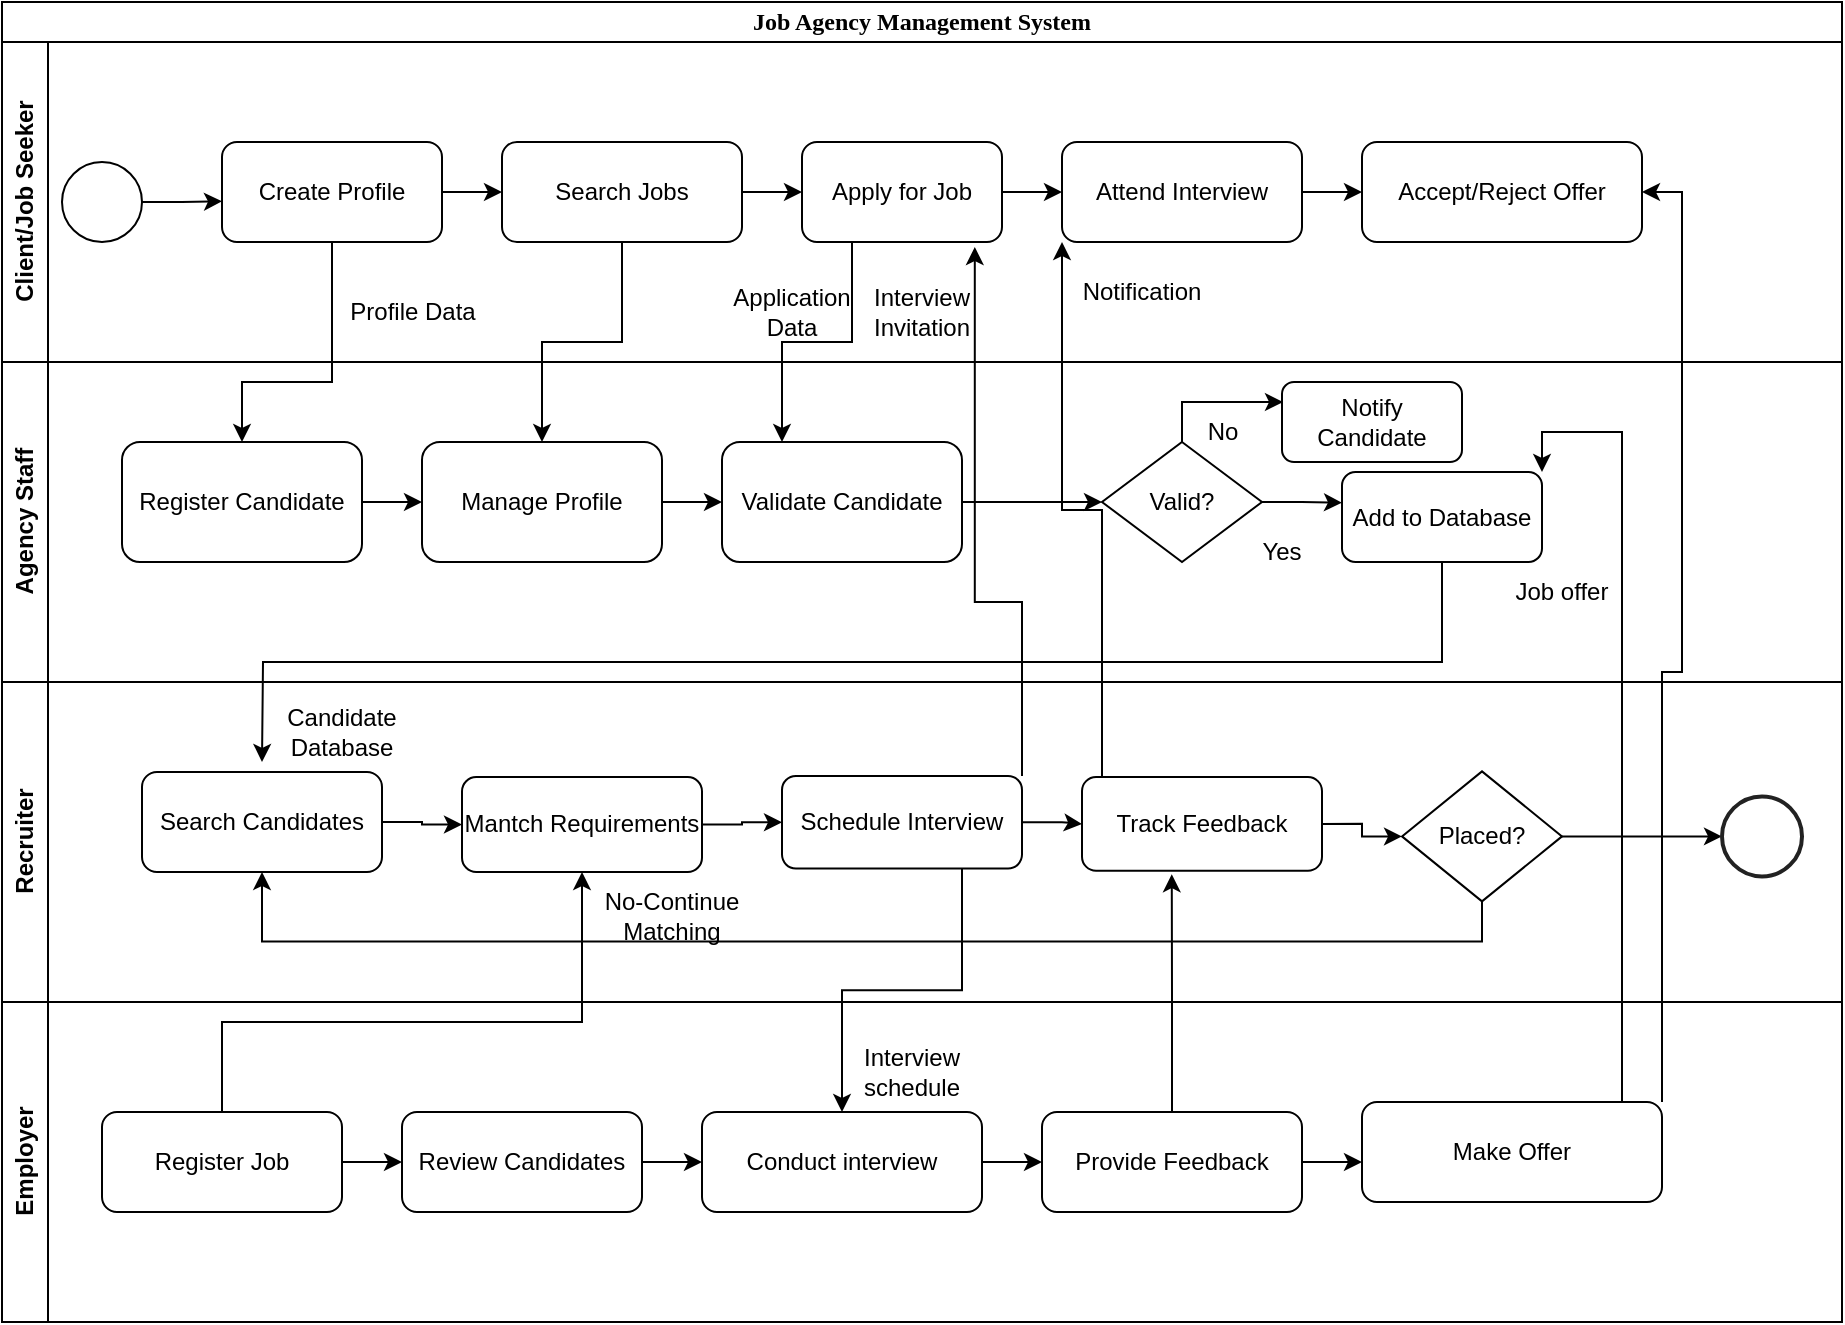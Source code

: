 <mxfile version="26.2.2">
  <diagram name="Page-1" id="aL32edtmRIpp_hTL8Iet">
    <mxGraphModel dx="1051" dy="699" grid="1" gridSize="10" guides="1" tooltips="1" connect="1" arrows="1" fold="1" page="1" pageScale="1" pageWidth="850" pageHeight="1100" math="0" shadow="0">
      <root>
        <mxCell id="0" />
        <mxCell id="1" parent="0" />
        <mxCell id="pLBQWhbUN7bdAdHec_fn-2" value="&lt;font face=&quot;Verdana&quot;&gt;&lt;b&gt;Job Agency Management System&lt;/b&gt;&lt;/font&gt;" style="rounded=0;whiteSpace=wrap;html=1;align=center;fontFamily=Helvetica;" parent="1" vertex="1">
          <mxGeometry y="140" width="920" height="20" as="geometry" />
        </mxCell>
        <mxCell id="pLBQWhbUN7bdAdHec_fn-11" value="Client/Job Seeker" style="swimlane;horizontal=0;whiteSpace=wrap;html=1;" parent="1" vertex="1">
          <mxGeometry y="160" width="920" height="160" as="geometry" />
        </mxCell>
        <mxCell id="pLBQWhbUN7bdAdHec_fn-24" style="edgeStyle=orthogonalEdgeStyle;rounded=0;orthogonalLoop=1;jettySize=auto;html=1;exitX=1;exitY=0.5;exitDx=0;exitDy=0;" parent="pLBQWhbUN7bdAdHec_fn-11" source="pLBQWhbUN7bdAdHec_fn-20" edge="1">
          <mxGeometry relative="1" as="geometry">
            <mxPoint x="110" y="79.667" as="targetPoint" />
          </mxGeometry>
        </mxCell>
        <mxCell id="pLBQWhbUN7bdAdHec_fn-20" value="" style="ellipse;whiteSpace=wrap;html=1;aspect=fixed;" parent="pLBQWhbUN7bdAdHec_fn-11" vertex="1">
          <mxGeometry x="30" y="60" width="40" height="40" as="geometry" />
        </mxCell>
        <mxCell id="pLBQWhbUN7bdAdHec_fn-36" style="edgeStyle=orthogonalEdgeStyle;rounded=0;orthogonalLoop=1;jettySize=auto;html=1;exitX=1;exitY=0.5;exitDx=0;exitDy=0;entryX=0;entryY=0.5;entryDx=0;entryDy=0;" parent="pLBQWhbUN7bdAdHec_fn-11" source="pLBQWhbUN7bdAdHec_fn-25" target="pLBQWhbUN7bdAdHec_fn-27" edge="1">
          <mxGeometry relative="1" as="geometry" />
        </mxCell>
        <mxCell id="pLBQWhbUN7bdAdHec_fn-25" value="Create Profile" style="rounded=1;whiteSpace=wrap;html=1;" parent="pLBQWhbUN7bdAdHec_fn-11" vertex="1">
          <mxGeometry x="110" y="50" width="110" height="50" as="geometry" />
        </mxCell>
        <mxCell id="pLBQWhbUN7bdAdHec_fn-38" style="edgeStyle=orthogonalEdgeStyle;rounded=0;orthogonalLoop=1;jettySize=auto;html=1;exitX=1;exitY=0.5;exitDx=0;exitDy=0;entryX=0;entryY=0.5;entryDx=0;entryDy=0;" parent="pLBQWhbUN7bdAdHec_fn-11" source="pLBQWhbUN7bdAdHec_fn-27" target="pLBQWhbUN7bdAdHec_fn-29" edge="1">
          <mxGeometry relative="1" as="geometry" />
        </mxCell>
        <mxCell id="pLBQWhbUN7bdAdHec_fn-27" value="Search Jobs" style="rounded=1;whiteSpace=wrap;html=1;" parent="pLBQWhbUN7bdAdHec_fn-11" vertex="1">
          <mxGeometry x="250" y="50" width="120" height="50" as="geometry" />
        </mxCell>
        <mxCell id="pLBQWhbUN7bdAdHec_fn-39" style="edgeStyle=orthogonalEdgeStyle;rounded=0;orthogonalLoop=1;jettySize=auto;html=1;exitX=1;exitY=0.5;exitDx=0;exitDy=0;entryX=0;entryY=0.5;entryDx=0;entryDy=0;" parent="pLBQWhbUN7bdAdHec_fn-11" source="pLBQWhbUN7bdAdHec_fn-29" target="pLBQWhbUN7bdAdHec_fn-31" edge="1">
          <mxGeometry relative="1" as="geometry" />
        </mxCell>
        <mxCell id="pLBQWhbUN7bdAdHec_fn-29" value="Apply for Job" style="rounded=1;whiteSpace=wrap;html=1;" parent="pLBQWhbUN7bdAdHec_fn-11" vertex="1">
          <mxGeometry x="400" y="50" width="100" height="50" as="geometry" />
        </mxCell>
        <mxCell id="pLBQWhbUN7bdAdHec_fn-40" style="edgeStyle=orthogonalEdgeStyle;rounded=0;orthogonalLoop=1;jettySize=auto;html=1;exitX=1;exitY=0.5;exitDx=0;exitDy=0;entryX=0;entryY=0.5;entryDx=0;entryDy=0;" parent="pLBQWhbUN7bdAdHec_fn-11" source="pLBQWhbUN7bdAdHec_fn-31" target="pLBQWhbUN7bdAdHec_fn-33" edge="1">
          <mxGeometry relative="1" as="geometry" />
        </mxCell>
        <mxCell id="pLBQWhbUN7bdAdHec_fn-31" value="Attend Interview" style="rounded=1;whiteSpace=wrap;html=1;" parent="pLBQWhbUN7bdAdHec_fn-11" vertex="1">
          <mxGeometry x="530" y="50" width="120" height="50" as="geometry" />
        </mxCell>
        <mxCell id="pLBQWhbUN7bdAdHec_fn-33" value="Accept/Reject Offer" style="rounded=1;whiteSpace=wrap;html=1;" parent="pLBQWhbUN7bdAdHec_fn-11" vertex="1">
          <mxGeometry x="680" y="50" width="140" height="50" as="geometry" />
        </mxCell>
        <mxCell id="pLBQWhbUN7bdAdHec_fn-95" value="Profile Data" style="text;html=1;align=center;verticalAlign=middle;resizable=0;points=[];autosize=1;strokeColor=none;fillColor=none;" parent="pLBQWhbUN7bdAdHec_fn-11" vertex="1">
          <mxGeometry x="160" y="120" width="90" height="30" as="geometry" />
        </mxCell>
        <mxCell id="pLBQWhbUN7bdAdHec_fn-99" value="Application Data" style="text;html=1;align=center;verticalAlign=middle;whiteSpace=wrap;rounded=0;" parent="pLBQWhbUN7bdAdHec_fn-11" vertex="1">
          <mxGeometry x="365" y="120" width="60" height="30" as="geometry" />
        </mxCell>
        <mxCell id="pLBQWhbUN7bdAdHec_fn-120" value="Notification" style="text;html=1;align=center;verticalAlign=middle;whiteSpace=wrap;rounded=0;" parent="pLBQWhbUN7bdAdHec_fn-11" vertex="1">
          <mxGeometry x="540" y="110" width="60" height="30" as="geometry" />
        </mxCell>
        <mxCell id="pLBQWhbUN7bdAdHec_fn-115" value="Interview Invitation" style="text;html=1;align=center;verticalAlign=middle;whiteSpace=wrap;rounded=0;rotation=0;" parent="pLBQWhbUN7bdAdHec_fn-11" vertex="1">
          <mxGeometry x="420" y="120" width="80" height="30" as="geometry" />
        </mxCell>
        <mxCell id="pLBQWhbUN7bdAdHec_fn-12" value="Agency Staff" style="swimlane;horizontal=0;whiteSpace=wrap;html=1;" parent="1" vertex="1">
          <mxGeometry y="320" width="920" height="160" as="geometry" />
        </mxCell>
        <mxCell id="pLBQWhbUN7bdAdHec_fn-41" style="edgeStyle=orthogonalEdgeStyle;rounded=0;orthogonalLoop=1;jettySize=auto;html=1;exitX=1;exitY=0.5;exitDx=0;exitDy=0;" parent="pLBQWhbUN7bdAdHec_fn-12" source="pLBQWhbUN7bdAdHec_fn-34" edge="1">
          <mxGeometry relative="1" as="geometry">
            <mxPoint x="210" y="70.333" as="targetPoint" />
          </mxGeometry>
        </mxCell>
        <mxCell id="pLBQWhbUN7bdAdHec_fn-34" value="Register Candidate" style="rounded=1;whiteSpace=wrap;html=1;" parent="pLBQWhbUN7bdAdHec_fn-12" vertex="1">
          <mxGeometry x="60" y="40" width="120" height="60" as="geometry" />
        </mxCell>
        <mxCell id="pLBQWhbUN7bdAdHec_fn-43" style="edgeStyle=orthogonalEdgeStyle;rounded=0;orthogonalLoop=1;jettySize=auto;html=1;exitX=1;exitY=0.5;exitDx=0;exitDy=0;" parent="pLBQWhbUN7bdAdHec_fn-12" source="pLBQWhbUN7bdAdHec_fn-42" edge="1">
          <mxGeometry relative="1" as="geometry">
            <mxPoint x="360" y="70" as="targetPoint" />
          </mxGeometry>
        </mxCell>
        <mxCell id="pLBQWhbUN7bdAdHec_fn-42" value="Manage Profile" style="rounded=1;whiteSpace=wrap;html=1;" parent="pLBQWhbUN7bdAdHec_fn-12" vertex="1">
          <mxGeometry x="210" y="40" width="120" height="60" as="geometry" />
        </mxCell>
        <mxCell id="pLBQWhbUN7bdAdHec_fn-44" value="Validate Candidate" style="rounded=1;whiteSpace=wrap;html=1;" parent="pLBQWhbUN7bdAdHec_fn-12" vertex="1">
          <mxGeometry x="360" y="40" width="120" height="60" as="geometry" />
        </mxCell>
        <mxCell id="pLBQWhbUN7bdAdHec_fn-45" style="edgeStyle=orthogonalEdgeStyle;rounded=0;orthogonalLoop=1;jettySize=auto;html=1;exitX=1;exitY=0.5;exitDx=0;exitDy=0;" parent="pLBQWhbUN7bdAdHec_fn-12" source="pLBQWhbUN7bdAdHec_fn-44" edge="1">
          <mxGeometry relative="1" as="geometry">
            <mxPoint x="550" y="70" as="targetPoint" />
          </mxGeometry>
        </mxCell>
        <mxCell id="pLBQWhbUN7bdAdHec_fn-49" style="edgeStyle=orthogonalEdgeStyle;rounded=0;orthogonalLoop=1;jettySize=auto;html=1;exitX=0.5;exitY=0;exitDx=0;exitDy=0;" parent="pLBQWhbUN7bdAdHec_fn-12" source="pLBQWhbUN7bdAdHec_fn-48" edge="1">
          <mxGeometry relative="1" as="geometry">
            <mxPoint x="640" y="20" as="targetPoint" />
          </mxGeometry>
        </mxCell>
        <mxCell id="pLBQWhbUN7bdAdHec_fn-51" style="edgeStyle=orthogonalEdgeStyle;rounded=0;orthogonalLoop=1;jettySize=auto;html=1;exitX=1;exitY=0.5;exitDx=0;exitDy=0;" parent="pLBQWhbUN7bdAdHec_fn-12" source="pLBQWhbUN7bdAdHec_fn-48" edge="1">
          <mxGeometry relative="1" as="geometry">
            <mxPoint x="670" y="70.333" as="targetPoint" />
          </mxGeometry>
        </mxCell>
        <mxCell id="pLBQWhbUN7bdAdHec_fn-48" value="Valid?" style="rhombus;whiteSpace=wrap;html=1;" parent="pLBQWhbUN7bdAdHec_fn-12" vertex="1">
          <mxGeometry x="550" y="40" width="80" height="60" as="geometry" />
        </mxCell>
        <mxCell id="pLBQWhbUN7bdAdHec_fn-50" value="Notify Candidate" style="rounded=1;whiteSpace=wrap;html=1;" parent="pLBQWhbUN7bdAdHec_fn-12" vertex="1">
          <mxGeometry x="640" y="10" width="90" height="40" as="geometry" />
        </mxCell>
        <mxCell id="pLBQWhbUN7bdAdHec_fn-81" style="edgeStyle=orthogonalEdgeStyle;rounded=0;orthogonalLoop=1;jettySize=auto;html=1;exitX=0.5;exitY=1;exitDx=0;exitDy=0;" parent="pLBQWhbUN7bdAdHec_fn-12" source="pLBQWhbUN7bdAdHec_fn-52" edge="1">
          <mxGeometry relative="1" as="geometry">
            <mxPoint x="130" y="200" as="targetPoint" />
          </mxGeometry>
        </mxCell>
        <mxCell id="pLBQWhbUN7bdAdHec_fn-52" value="Add to Database" style="rounded=1;whiteSpace=wrap;html=1;" parent="pLBQWhbUN7bdAdHec_fn-12" vertex="1">
          <mxGeometry x="670" y="55" width="100" height="45" as="geometry" />
        </mxCell>
        <mxCell id="pLBQWhbUN7bdAdHec_fn-53" value="No" style="text;html=1;align=center;verticalAlign=middle;resizable=0;points=[];autosize=1;strokeColor=none;fillColor=none;" parent="pLBQWhbUN7bdAdHec_fn-12" vertex="1">
          <mxGeometry x="590" y="20" width="40" height="30" as="geometry" />
        </mxCell>
        <mxCell id="pLBQWhbUN7bdAdHec_fn-54" value="Yes" style="text;html=1;align=center;verticalAlign=middle;whiteSpace=wrap;rounded=0;" parent="pLBQWhbUN7bdAdHec_fn-12" vertex="1">
          <mxGeometry x="610" y="80" width="60" height="30" as="geometry" />
        </mxCell>
        <mxCell id="pLBQWhbUN7bdAdHec_fn-125" value="Job offer" style="text;html=1;align=center;verticalAlign=middle;whiteSpace=wrap;rounded=0;" parent="pLBQWhbUN7bdAdHec_fn-12" vertex="1">
          <mxGeometry x="750" y="100" width="60" height="30" as="geometry" />
        </mxCell>
        <mxCell id="pLBQWhbUN7bdAdHec_fn-16" value="Recruiter" style="swimlane;horizontal=0;whiteSpace=wrap;html=1;" parent="1" vertex="1">
          <mxGeometry y="480" width="920" height="160" as="geometry" />
        </mxCell>
        <mxCell id="pLBQWhbUN7bdAdHec_fn-55" value="Search Candidates" style="rounded=1;whiteSpace=wrap;html=1;" parent="pLBQWhbUN7bdAdHec_fn-16" vertex="1">
          <mxGeometry x="70" y="45" width="120" height="50" as="geometry" />
        </mxCell>
        <mxCell id="pLBQWhbUN7bdAdHec_fn-57" value="Mantch Requirements" style="rounded=1;whiteSpace=wrap;html=1;" parent="pLBQWhbUN7bdAdHec_fn-16" vertex="1">
          <mxGeometry x="230" y="47.5" width="120" height="47.5" as="geometry" />
        </mxCell>
        <mxCell id="pLBQWhbUN7bdAdHec_fn-56" style="edgeStyle=orthogonalEdgeStyle;rounded=0;orthogonalLoop=1;jettySize=auto;html=1;exitX=1;exitY=0.5;exitDx=0;exitDy=0;" parent="pLBQWhbUN7bdAdHec_fn-16" source="pLBQWhbUN7bdAdHec_fn-55" target="pLBQWhbUN7bdAdHec_fn-57" edge="1">
          <mxGeometry relative="1" as="geometry">
            <mxPoint x="220" y="75.667" as="targetPoint" />
          </mxGeometry>
        </mxCell>
        <mxCell id="pLBQWhbUN7bdAdHec_fn-59" value="Schedule Interview" style="rounded=1;whiteSpace=wrap;html=1;" parent="pLBQWhbUN7bdAdHec_fn-16" vertex="1">
          <mxGeometry x="390" y="47" width="120" height="46.25" as="geometry" />
        </mxCell>
        <mxCell id="pLBQWhbUN7bdAdHec_fn-58" style="edgeStyle=orthogonalEdgeStyle;rounded=0;orthogonalLoop=1;jettySize=auto;html=1;exitX=1;exitY=0.5;exitDx=0;exitDy=0;" parent="pLBQWhbUN7bdAdHec_fn-16" source="pLBQWhbUN7bdAdHec_fn-57" target="pLBQWhbUN7bdAdHec_fn-59" edge="1">
          <mxGeometry relative="1" as="geometry">
            <mxPoint x="370" y="75.667" as="targetPoint" />
          </mxGeometry>
        </mxCell>
        <mxCell id="pLBQWhbUN7bdAdHec_fn-61" value="Track Feedback" style="rounded=1;whiteSpace=wrap;html=1;" parent="pLBQWhbUN7bdAdHec_fn-16" vertex="1">
          <mxGeometry x="540" y="47.5" width="120" height="46.88" as="geometry" />
        </mxCell>
        <mxCell id="pLBQWhbUN7bdAdHec_fn-60" style="edgeStyle=orthogonalEdgeStyle;rounded=0;orthogonalLoop=1;jettySize=auto;html=1;exitX=1;exitY=0.5;exitDx=0;exitDy=0;" parent="pLBQWhbUN7bdAdHec_fn-16" source="pLBQWhbUN7bdAdHec_fn-59" target="pLBQWhbUN7bdAdHec_fn-61" edge="1">
          <mxGeometry relative="1" as="geometry">
            <mxPoint x="530" y="77" as="targetPoint" />
          </mxGeometry>
        </mxCell>
        <mxCell id="pLBQWhbUN7bdAdHec_fn-64" style="edgeStyle=orthogonalEdgeStyle;rounded=0;orthogonalLoop=1;jettySize=auto;html=1;exitX=1;exitY=0.5;exitDx=0;exitDy=0;entryX=0;entryY=0.5;entryDx=0;entryDy=0;" parent="pLBQWhbUN7bdAdHec_fn-16" source="pLBQWhbUN7bdAdHec_fn-63" edge="1">
          <mxGeometry relative="1" as="geometry">
            <mxPoint x="860" y="77.19" as="targetPoint" />
          </mxGeometry>
        </mxCell>
        <mxCell id="pLBQWhbUN7bdAdHec_fn-83" style="edgeStyle=orthogonalEdgeStyle;rounded=0;orthogonalLoop=1;jettySize=auto;html=1;exitX=0.5;exitY=1;exitDx=0;exitDy=0;entryX=0.5;entryY=1;entryDx=0;entryDy=0;" parent="pLBQWhbUN7bdAdHec_fn-16" source="pLBQWhbUN7bdAdHec_fn-63" target="pLBQWhbUN7bdAdHec_fn-55" edge="1">
          <mxGeometry relative="1" as="geometry" />
        </mxCell>
        <mxCell id="pLBQWhbUN7bdAdHec_fn-63" value="Placed?" style="rhombus;whiteSpace=wrap;html=1;" parent="pLBQWhbUN7bdAdHec_fn-16" vertex="1">
          <mxGeometry x="700" y="44.69" width="80" height="65" as="geometry" />
        </mxCell>
        <mxCell id="pLBQWhbUN7bdAdHec_fn-62" style="edgeStyle=orthogonalEdgeStyle;rounded=0;orthogonalLoop=1;jettySize=auto;html=1;exitX=1;exitY=0.5;exitDx=0;exitDy=0;" parent="pLBQWhbUN7bdAdHec_fn-16" source="pLBQWhbUN7bdAdHec_fn-61" target="pLBQWhbUN7bdAdHec_fn-63" edge="1">
          <mxGeometry relative="1" as="geometry">
            <mxPoint x="700" y="77" as="targetPoint" />
          </mxGeometry>
        </mxCell>
        <mxCell id="pLBQWhbUN7bdAdHec_fn-121" value="Candidate Database" style="text;html=1;align=center;verticalAlign=middle;whiteSpace=wrap;rounded=0;" parent="pLBQWhbUN7bdAdHec_fn-16" vertex="1">
          <mxGeometry x="140" y="10" width="60" height="30" as="geometry" />
        </mxCell>
        <mxCell id="pLBQWhbUN7bdAdHec_fn-128" value="No-Continue Matching" style="text;html=1;align=center;verticalAlign=middle;whiteSpace=wrap;rounded=0;" parent="pLBQWhbUN7bdAdHec_fn-16" vertex="1">
          <mxGeometry x="280" y="102.19" width="110" height="30" as="geometry" />
        </mxCell>
        <mxCell id="SmfkN_D-vJuEsnkQOZ5r-2" value="" style="html=1;verticalLabelPosition=bottom;labelBackgroundColor=#ffffff;verticalAlign=top;shadow=0;dashed=0;strokeWidth=2;shape=mxgraph.ios7.misc.circle;strokeColor=#222222;fillColor=none;" vertex="1" parent="pLBQWhbUN7bdAdHec_fn-16">
          <mxGeometry x="860" y="57.19" width="40" height="40" as="geometry" />
        </mxCell>
        <mxCell id="pLBQWhbUN7bdAdHec_fn-19" value="Employer" style="swimlane;horizontal=0;whiteSpace=wrap;html=1;" parent="1" vertex="1">
          <mxGeometry y="640" width="920" height="160" as="geometry" />
        </mxCell>
        <mxCell id="pLBQWhbUN7bdAdHec_fn-68" style="edgeStyle=orthogonalEdgeStyle;rounded=0;orthogonalLoop=1;jettySize=auto;html=1;exitX=1;exitY=0.5;exitDx=0;exitDy=0;" parent="pLBQWhbUN7bdAdHec_fn-19" source="pLBQWhbUN7bdAdHec_fn-67" edge="1">
          <mxGeometry relative="1" as="geometry">
            <mxPoint x="200" y="79.667" as="targetPoint" />
          </mxGeometry>
        </mxCell>
        <mxCell id="pLBQWhbUN7bdAdHec_fn-67" value="Register Job" style="rounded=1;whiteSpace=wrap;html=1;" parent="pLBQWhbUN7bdAdHec_fn-19" vertex="1">
          <mxGeometry x="50" y="55" width="120" height="50" as="geometry" />
        </mxCell>
        <mxCell id="pLBQWhbUN7bdAdHec_fn-71" style="edgeStyle=orthogonalEdgeStyle;rounded=0;orthogonalLoop=1;jettySize=auto;html=1;exitX=1;exitY=0.5;exitDx=0;exitDy=0;" parent="pLBQWhbUN7bdAdHec_fn-19" source="pLBQWhbUN7bdAdHec_fn-69" edge="1">
          <mxGeometry relative="1" as="geometry">
            <mxPoint x="350" y="79.667" as="targetPoint" />
          </mxGeometry>
        </mxCell>
        <mxCell id="pLBQWhbUN7bdAdHec_fn-69" value="Review Candidates" style="rounded=1;whiteSpace=wrap;html=1;" parent="pLBQWhbUN7bdAdHec_fn-19" vertex="1">
          <mxGeometry x="200" y="55" width="120" height="50" as="geometry" />
        </mxCell>
        <mxCell id="pLBQWhbUN7bdAdHec_fn-73" style="edgeStyle=orthogonalEdgeStyle;rounded=0;orthogonalLoop=1;jettySize=auto;html=1;exitX=1;exitY=0.5;exitDx=0;exitDy=0;" parent="pLBQWhbUN7bdAdHec_fn-19" source="pLBQWhbUN7bdAdHec_fn-72" edge="1">
          <mxGeometry relative="1" as="geometry">
            <mxPoint x="520" y="79.667" as="targetPoint" />
          </mxGeometry>
        </mxCell>
        <mxCell id="pLBQWhbUN7bdAdHec_fn-72" value="Conduct interview" style="rounded=1;whiteSpace=wrap;html=1;" parent="pLBQWhbUN7bdAdHec_fn-19" vertex="1">
          <mxGeometry x="350" y="55" width="140" height="50" as="geometry" />
        </mxCell>
        <mxCell id="pLBQWhbUN7bdAdHec_fn-76" style="edgeStyle=orthogonalEdgeStyle;rounded=0;orthogonalLoop=1;jettySize=auto;html=1;exitX=1;exitY=0.5;exitDx=0;exitDy=0;" parent="pLBQWhbUN7bdAdHec_fn-19" source="pLBQWhbUN7bdAdHec_fn-75" edge="1">
          <mxGeometry relative="1" as="geometry">
            <mxPoint x="680" y="79.667" as="targetPoint" />
          </mxGeometry>
        </mxCell>
        <mxCell id="pLBQWhbUN7bdAdHec_fn-75" value="Provide Feedback" style="rounded=1;whiteSpace=wrap;html=1;" parent="pLBQWhbUN7bdAdHec_fn-19" vertex="1">
          <mxGeometry x="520" y="55" width="130" height="50" as="geometry" />
        </mxCell>
        <mxCell id="pLBQWhbUN7bdAdHec_fn-77" value="Make Offer" style="rounded=1;whiteSpace=wrap;html=1;" parent="pLBQWhbUN7bdAdHec_fn-19" vertex="1">
          <mxGeometry x="680" y="50" width="150" height="50" as="geometry" />
        </mxCell>
        <mxCell id="pLBQWhbUN7bdAdHec_fn-124" value="Interview schedule" style="text;html=1;align=center;verticalAlign=middle;whiteSpace=wrap;rounded=0;" parent="pLBQWhbUN7bdAdHec_fn-19" vertex="1">
          <mxGeometry x="425" y="20" width="60" height="30" as="geometry" />
        </mxCell>
        <mxCell id="pLBQWhbUN7bdAdHec_fn-78" style="edgeStyle=orthogonalEdgeStyle;rounded=0;orthogonalLoop=1;jettySize=auto;html=1;exitX=0.5;exitY=1;exitDx=0;exitDy=0;entryX=0.5;entryY=0;entryDx=0;entryDy=0;" parent="1" source="pLBQWhbUN7bdAdHec_fn-25" target="pLBQWhbUN7bdAdHec_fn-34" edge="1">
          <mxGeometry relative="1" as="geometry">
            <Array as="points">
              <mxPoint x="165" y="330" />
              <mxPoint x="120" y="330" />
            </Array>
          </mxGeometry>
        </mxCell>
        <mxCell id="pLBQWhbUN7bdAdHec_fn-84" style="edgeStyle=orthogonalEdgeStyle;rounded=0;orthogonalLoop=1;jettySize=auto;html=1;exitX=0.5;exitY=0;exitDx=0;exitDy=0;entryX=0.5;entryY=1;entryDx=0;entryDy=0;" parent="1" source="pLBQWhbUN7bdAdHec_fn-67" target="pLBQWhbUN7bdAdHec_fn-57" edge="1">
          <mxGeometry relative="1" as="geometry">
            <Array as="points">
              <mxPoint x="110" y="650" />
              <mxPoint x="290" y="650" />
            </Array>
          </mxGeometry>
        </mxCell>
        <mxCell id="pLBQWhbUN7bdAdHec_fn-86" style="edgeStyle=orthogonalEdgeStyle;rounded=0;orthogonalLoop=1;jettySize=auto;html=1;exitX=0.5;exitY=0;exitDx=0;exitDy=0;entryX=0.374;entryY=1.037;entryDx=0;entryDy=0;entryPerimeter=0;" parent="1" source="pLBQWhbUN7bdAdHec_fn-75" target="pLBQWhbUN7bdAdHec_fn-61" edge="1">
          <mxGeometry relative="1" as="geometry" />
        </mxCell>
        <mxCell id="pLBQWhbUN7bdAdHec_fn-92" style="edgeStyle=orthogonalEdgeStyle;rounded=0;orthogonalLoop=1;jettySize=auto;html=1;exitX=0.5;exitY=1;exitDx=0;exitDy=0;entryX=0.5;entryY=0;entryDx=0;entryDy=0;" parent="1" source="pLBQWhbUN7bdAdHec_fn-27" target="pLBQWhbUN7bdAdHec_fn-42" edge="1">
          <mxGeometry relative="1" as="geometry" />
        </mxCell>
        <mxCell id="pLBQWhbUN7bdAdHec_fn-103" style="edgeStyle=orthogonalEdgeStyle;rounded=0;orthogonalLoop=1;jettySize=auto;html=1;exitX=0.25;exitY=1;exitDx=0;exitDy=0;entryX=0.25;entryY=0;entryDx=0;entryDy=0;" parent="1" source="pLBQWhbUN7bdAdHec_fn-29" target="pLBQWhbUN7bdAdHec_fn-44" edge="1">
          <mxGeometry relative="1" as="geometry" />
        </mxCell>
        <mxCell id="pLBQWhbUN7bdAdHec_fn-108" style="edgeStyle=orthogonalEdgeStyle;rounded=0;orthogonalLoop=1;jettySize=auto;html=1;exitX=0.75;exitY=1;exitDx=0;exitDy=0;entryX=0.5;entryY=0;entryDx=0;entryDy=0;" parent="1" source="pLBQWhbUN7bdAdHec_fn-59" target="pLBQWhbUN7bdAdHec_fn-72" edge="1">
          <mxGeometry relative="1" as="geometry" />
        </mxCell>
        <mxCell id="pLBQWhbUN7bdAdHec_fn-110" style="edgeStyle=orthogonalEdgeStyle;rounded=0;orthogonalLoop=1;jettySize=auto;html=1;exitX=1;exitY=0;exitDx=0;exitDy=0;entryX=0.864;entryY=1.05;entryDx=0;entryDy=0;entryPerimeter=0;" parent="1" source="pLBQWhbUN7bdAdHec_fn-59" target="pLBQWhbUN7bdAdHec_fn-29" edge="1">
          <mxGeometry relative="1" as="geometry">
            <Array as="points">
              <mxPoint x="510" y="440" />
              <mxPoint x="486" y="440" />
            </Array>
          </mxGeometry>
        </mxCell>
        <mxCell id="pLBQWhbUN7bdAdHec_fn-112" style="edgeStyle=orthogonalEdgeStyle;rounded=0;orthogonalLoop=1;jettySize=auto;html=1;exitX=0.25;exitY=0;exitDx=0;exitDy=0;entryX=0;entryY=1;entryDx=0;entryDy=0;" parent="1" source="pLBQWhbUN7bdAdHec_fn-61" target="pLBQWhbUN7bdAdHec_fn-31" edge="1">
          <mxGeometry relative="1" as="geometry">
            <Array as="points">
              <mxPoint x="550" y="528" />
              <mxPoint x="550" y="394" />
              <mxPoint x="530" y="394" />
            </Array>
          </mxGeometry>
        </mxCell>
        <mxCell id="pLBQWhbUN7bdAdHec_fn-113" style="edgeStyle=orthogonalEdgeStyle;rounded=0;orthogonalLoop=1;jettySize=auto;html=1;exitX=1;exitY=0;exitDx=0;exitDy=0;entryX=1;entryY=0.5;entryDx=0;entryDy=0;" parent="1" source="pLBQWhbUN7bdAdHec_fn-77" target="pLBQWhbUN7bdAdHec_fn-33" edge="1">
          <mxGeometry relative="1" as="geometry" />
        </mxCell>
        <mxCell id="pLBQWhbUN7bdAdHec_fn-114" style="edgeStyle=orthogonalEdgeStyle;rounded=0;orthogonalLoop=1;jettySize=auto;html=1;exitX=0.75;exitY=0;exitDx=0;exitDy=0;entryX=1;entryY=0;entryDx=0;entryDy=0;" parent="1" source="pLBQWhbUN7bdAdHec_fn-77" target="pLBQWhbUN7bdAdHec_fn-52" edge="1">
          <mxGeometry relative="1" as="geometry">
            <Array as="points">
              <mxPoint x="810" y="690" />
              <mxPoint x="810" y="355" />
              <mxPoint x="770" y="355" />
            </Array>
          </mxGeometry>
        </mxCell>
      </root>
    </mxGraphModel>
  </diagram>
</mxfile>
